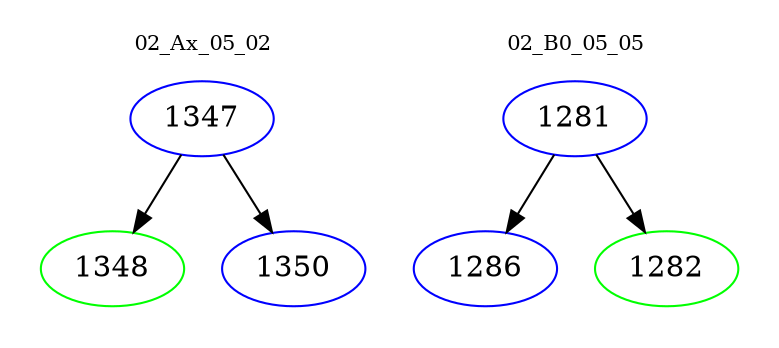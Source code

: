 digraph{
subgraph cluster_0 {
color = white
label = "02_Ax_05_02";
fontsize=10;
T0_1347 [label="1347", color="blue"]
T0_1347 -> T0_1348 [color="black"]
T0_1348 [label="1348", color="green"]
T0_1347 -> T0_1350 [color="black"]
T0_1350 [label="1350", color="blue"]
}
subgraph cluster_1 {
color = white
label = "02_B0_05_05";
fontsize=10;
T1_1281 [label="1281", color="blue"]
T1_1281 -> T1_1286 [color="black"]
T1_1286 [label="1286", color="blue"]
T1_1281 -> T1_1282 [color="black"]
T1_1282 [label="1282", color="green"]
}
}
